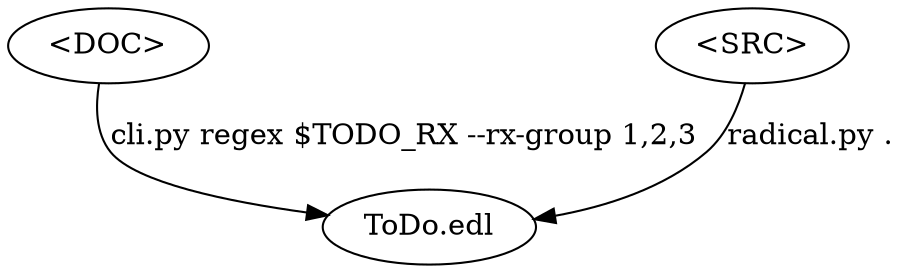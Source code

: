 digraph tasks_wf {


  ToDo [ label = "ToDo.edl" ]
  DOC [ label = "<DOC>" ]
  SRC [ label = "<SRC>" ]

  SRC -> ToDo [
    label="radical.py ."
  ]

  DOC -> ToDo [
    label="cli.py regex $TODO_RX --rx-group 1,2,3 "
  ]
}
